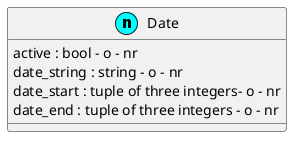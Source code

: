 @startuml Date
 
 class Date <<(n,cyan)>>

 Date : active : bool - o - nr
 Date : date_string : string - o - nr 
 Date : date_start : tuple of three integers- o - nr 
 Date : date_end : tuple of three integers - o - nr

@endumli